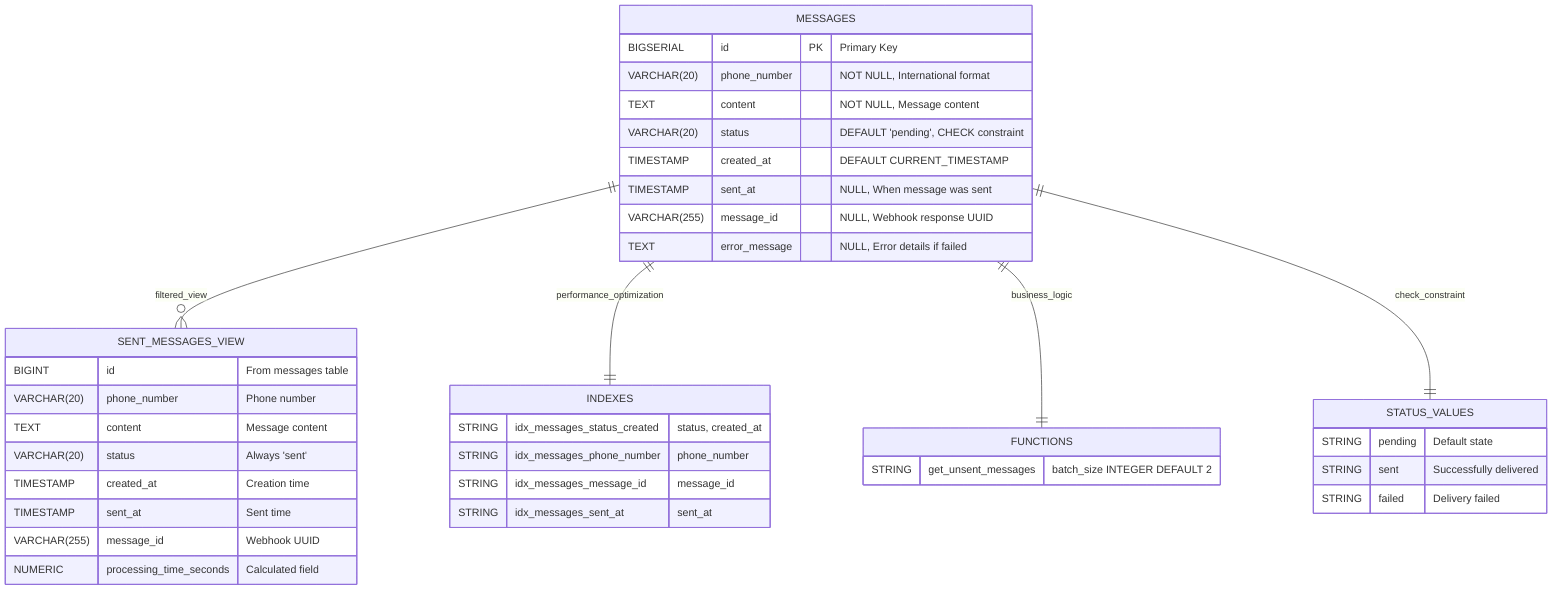 erDiagram
    MESSAGES {
        BIGSERIAL id PK "Primary Key"
        VARCHAR(20) phone_number "NOT NULL, International format"
        TEXT content "NOT NULL, Message content"
        VARCHAR(20) status "DEFAULT 'pending', CHECK constraint"
        TIMESTAMP created_at "DEFAULT CURRENT_TIMESTAMP"
        TIMESTAMP sent_at "NULL, When message was sent"
        VARCHAR(255) message_id "NULL, Webhook response UUID"
        TEXT error_message "NULL, Error details if failed"
    }

    SENT_MESSAGES_VIEW {
        BIGINT id "From messages table"
        VARCHAR(20) phone_number "Phone number"
        TEXT content "Message content"
        VARCHAR(20) status "Always 'sent'"
        TIMESTAMP created_at "Creation time"
        TIMESTAMP sent_at "Sent time"
        VARCHAR(255) message_id "Webhook UUID"
        NUMERIC processing_time_seconds "Calculated field"
    }

    INDEXES {
        STRING idx_messages_status_created "status, created_at"
        STRING idx_messages_phone_number "phone_number"
        STRING idx_messages_message_id "message_id"
        STRING idx_messages_sent_at "sent_at"
    }

    FUNCTIONS {
        STRING get_unsent_messages "batch_size INTEGER DEFAULT 2"
    }

    MESSAGES ||--o{ SENT_MESSAGES_VIEW : "filtered_view"
    MESSAGES ||--|| INDEXES : "performance_optimization"
    MESSAGES ||--|| FUNCTIONS : "business_logic"

    %% Status values constraint
    MESSAGES ||--|| STATUS_VALUES : "check_constraint"
    
    STATUS_VALUES {
        STRING pending "Default state"
        STRING sent "Successfully delivered"
        STRING failed "Delivery failed"
    }